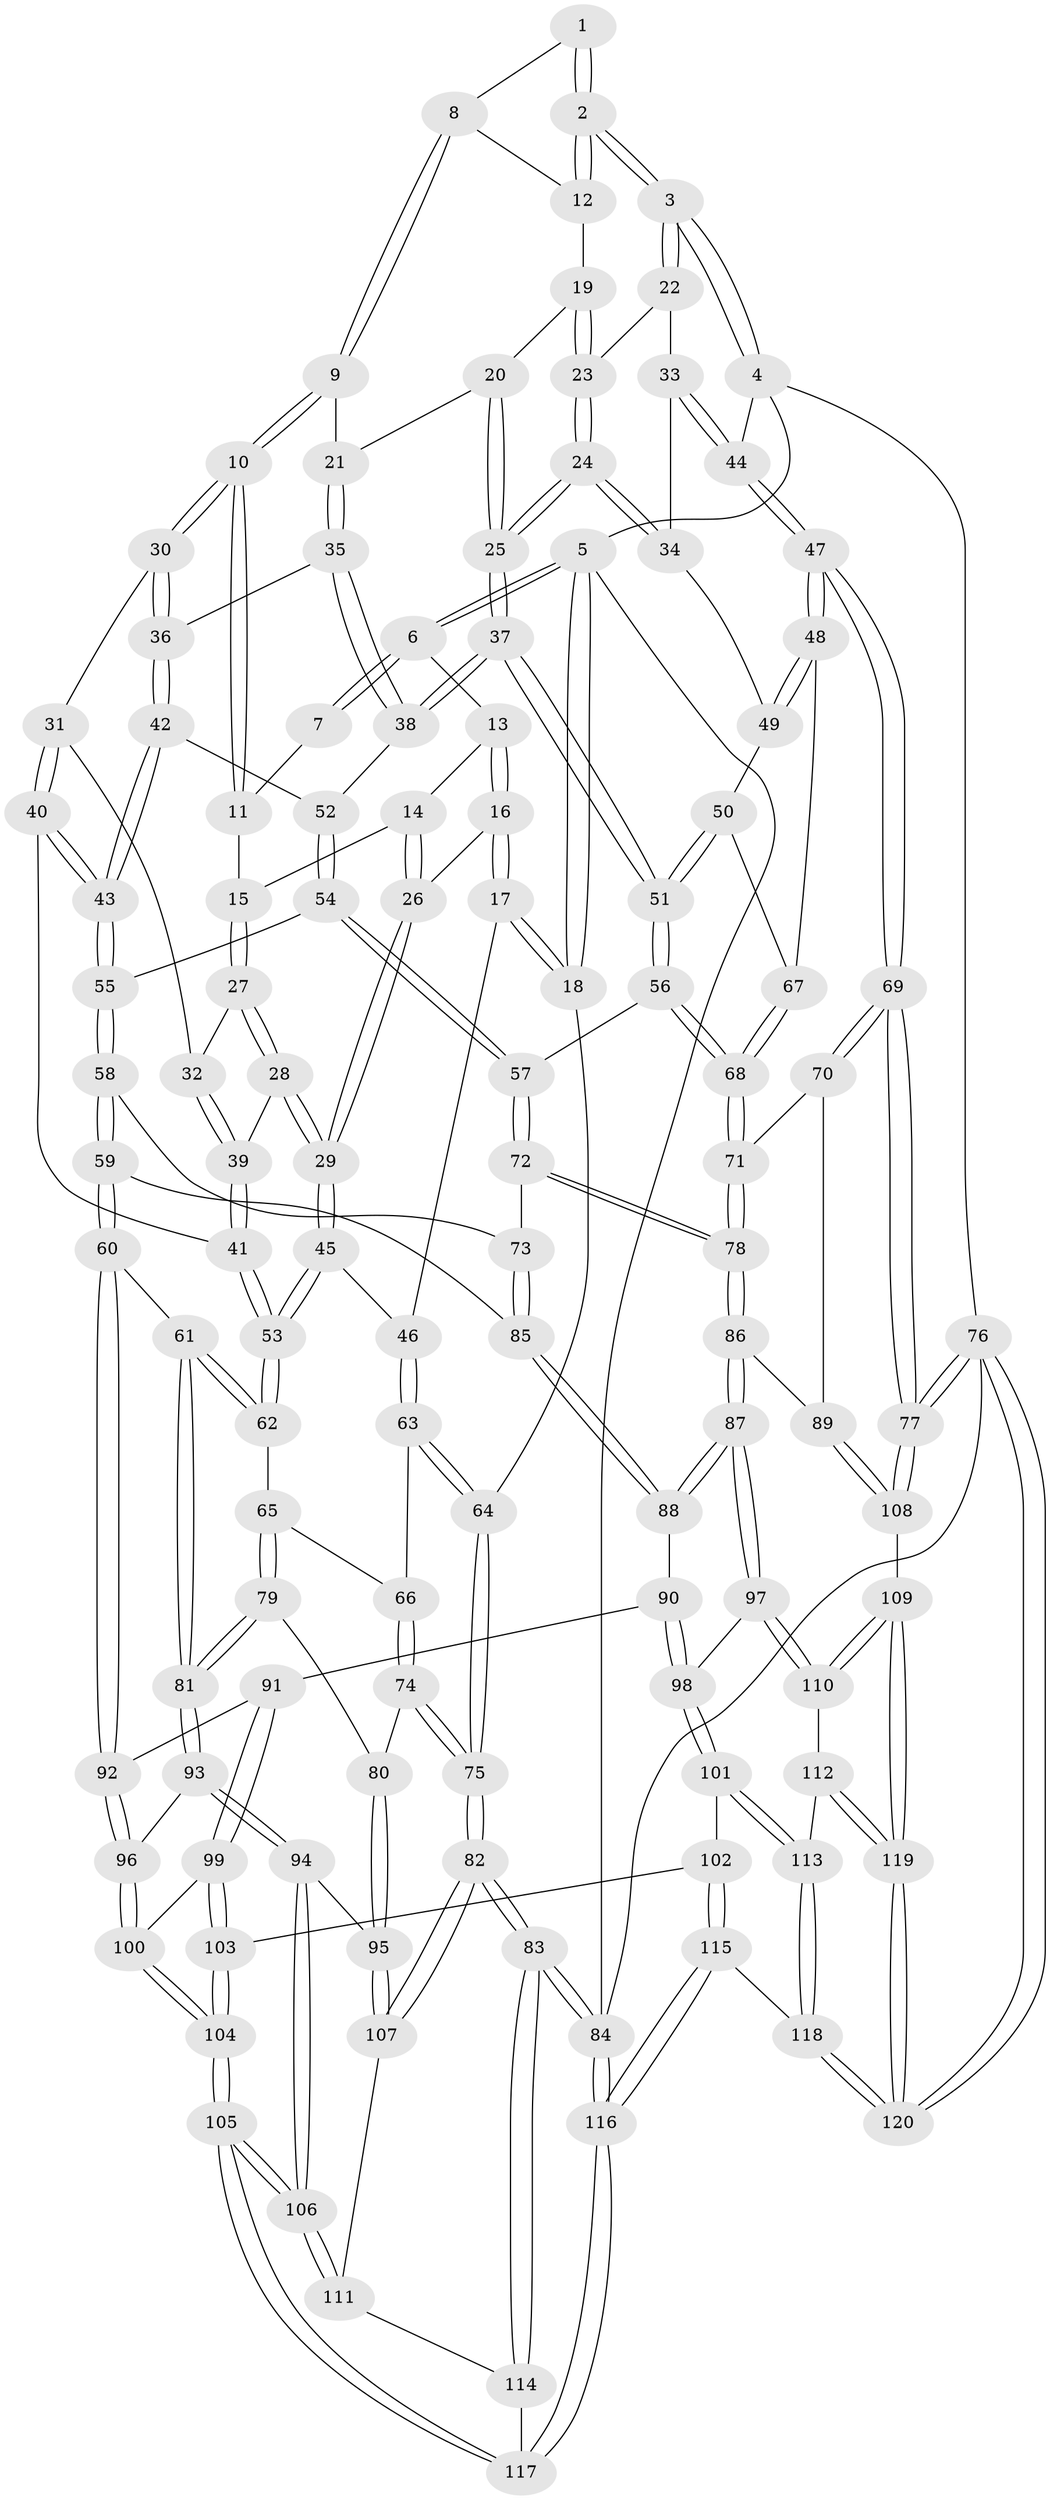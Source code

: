 // coarse degree distribution, {4: 0.2702702702702703, 3: 0.5675675675675675, 5: 0.08108108108108109, 6: 0.02702702702702703, 2: 0.05405405405405406}
// Generated by graph-tools (version 1.1) at 2025/54/03/04/25 22:54:32]
// undirected, 120 vertices, 297 edges
graph export_dot {
  node [color=gray90,style=filled];
  1 [pos="+0.632972987398616+0"];
  2 [pos="+1+0"];
  3 [pos="+1+0"];
  4 [pos="+1+0"];
  5 [pos="+0+0"];
  6 [pos="+0+0"];
  7 [pos="+0.4502714656318249+0"];
  8 [pos="+0.6346489946801347+0"];
  9 [pos="+0.6302536629877893+0.09751166678012282"];
  10 [pos="+0.4845842022000974+0.14970365633869018"];
  11 [pos="+0.44163525121572766+0"];
  12 [pos="+0.7801931059245659+0.08597227632188194"];
  13 [pos="+0.06196002345438621+0"];
  14 [pos="+0.2754123493249198+0.11276547962025953"];
  15 [pos="+0.2804903736849376+0.11427711839912845"];
  16 [pos="+0.09704363286044061+0.21352999951546017"];
  17 [pos="+0.04450728074916194+0.26815288382540137"];
  18 [pos="+0+0.27771852035211686"];
  19 [pos="+0.7692362784855696+0.11126088567689012"];
  20 [pos="+0.7571256119247515+0.11801677772453341"];
  21 [pos="+0.7062097627324855+0.14173088522664243"];
  22 [pos="+0.8858588725655093+0.15952743636605587"];
  23 [pos="+0.8823826519176526+0.16135735108224375"];
  24 [pos="+0.8653705333277206+0.27768058373721743"];
  25 [pos="+0.8613490955842907+0.2821265502451161"];
  26 [pos="+0.1894010673313562+0.20776329278507666"];
  27 [pos="+0.3676809320795175+0.1705596864954441"];
  28 [pos="+0.2756948935323343+0.30269274991939243"];
  29 [pos="+0.25172416470221604+0.31405370645235847"];
  30 [pos="+0.47498372800528477+0.1638948631064148"];
  31 [pos="+0.46839394443137017+0.16931235003200085"];
  32 [pos="+0.38659497222011346+0.17329416742649864"];
  33 [pos="+1+0.23336644798531056"];
  34 [pos="+0.9695864738931232+0.2628292149350474"];
  35 [pos="+0.7085545322405139+0.23951765415438894"];
  36 [pos="+0.6322443535988771+0.2774361863807095"];
  37 [pos="+0.8159328942831285+0.34100188701697715"];
  38 [pos="+0.770265506186507+0.30394331419421133"];
  39 [pos="+0.3635305953439862+0.326955871869954"];
  40 [pos="+0.4833181948270516+0.36182431425518113"];
  41 [pos="+0.4126317687798077+0.37613873566688455"];
  42 [pos="+0.608019860287343+0.32410703525143353"];
  43 [pos="+0.526651279997086+0.3938352698498133"];
  44 [pos="+1+0.13842431734206626"];
  45 [pos="+0.25071349494216216+0.31639452899132625"];
  46 [pos="+0.13810900551499677+0.3913304729371118"];
  47 [pos="+1+0.4581304274275133"];
  48 [pos="+1+0.4334510027172763"];
  49 [pos="+0.9722837159445312+0.3020130107189749"];
  50 [pos="+0.9015013488538478+0.4194087755534563"];
  51 [pos="+0.8247011045808338+0.39916953683841633"];
  52 [pos="+0.6584391209233933+0.3544895889407847"];
  53 [pos="+0.32999913618726057+0.4520359912264951"];
  54 [pos="+0.7086044976890167+0.4537921469985117"];
  55 [pos="+0.5491408058869535+0.4508865093433591"];
  56 [pos="+0.8089215613643974+0.41827305084002264"];
  57 [pos="+0.7665594708532263+0.4667332682939787"];
  58 [pos="+0.5188475441408691+0.5494033344082123"];
  59 [pos="+0.48126536047942686+0.6027302277155971"];
  60 [pos="+0.4690733287866161+0.6134108544056337"];
  61 [pos="+0.35853087328171107+0.5494404475874999"];
  62 [pos="+0.3133419790463582+0.5017362209479106"];
  63 [pos="+0.13620324775407017+0.44040046793354043"];
  64 [pos="+0+0.4389692182006708"];
  65 [pos="+0.19477551351927416+0.513871118142589"];
  66 [pos="+0.14939105649894835+0.47479147458567306"];
  67 [pos="+0.937726134757147+0.43336685693427873"];
  68 [pos="+0.9270720079732812+0.5880014439958343"];
  69 [pos="+1+0.6194920939566212"];
  70 [pos="+0.9854930511433204+0.6308193043251349"];
  71 [pos="+0.926846023091428+0.6105579519447664"];
  72 [pos="+0.7637760196611556+0.5786630600335467"];
  73 [pos="+0.7448373580683976+0.5854840834427141"];
  74 [pos="+0+0.6503170826858226"];
  75 [pos="+0+0.663137635660045"];
  76 [pos="+1+1"];
  77 [pos="+1+0.9382294608444937"];
  78 [pos="+0.8093917974945638+0.631717814049408"];
  79 [pos="+0.17141425668868437+0.6473078636002573"];
  80 [pos="+0.04354683047084556+0.6682615474836678"];
  81 [pos="+0.22634959350427258+0.715143258577802"];
  82 [pos="+0+1"];
  83 [pos="+0+1"];
  84 [pos="+0+1"];
  85 [pos="+0.6639370034957841+0.6528097649418451"];
  86 [pos="+0.808836934378164+0.6820309121167869"];
  87 [pos="+0.7045866334753818+0.8001975391040471"];
  88 [pos="+0.6516743921924593+0.7165246143712507"];
  89 [pos="+0.9068273035925655+0.7903759440698103"];
  90 [pos="+0.5089141994139531+0.7079952066889866"];
  91 [pos="+0.47071950361460135+0.6869979099464831"];
  92 [pos="+0.46412857019815046+0.6744570684538551"];
  93 [pos="+0.23536948201420343+0.7368135328566672"];
  94 [pos="+0.22065666921177027+0.7597779231030077"];
  95 [pos="+0.14164762348582638+0.8239955564933049"];
  96 [pos="+0.2978950434664142+0.7467559541341563"];
  97 [pos="+0.7021117172273602+0.8141906005873759"];
  98 [pos="+0.6210793650226072+0.8395752231014113"];
  99 [pos="+0.4611167224730393+0.7834309603107906"];
  100 [pos="+0.3481923296094216+0.8504691984037123"];
  101 [pos="+0.5938024182174594+0.871508792714211"];
  102 [pos="+0.5359258807334024+0.8921833154435204"];
  103 [pos="+0.4841595148099867+0.8693603268637758"];
  104 [pos="+0.34436187254582173+0.965845162361569"];
  105 [pos="+0.3378631328726073+0.9779285346744826"];
  106 [pos="+0.2808792761247582+0.9245123606808822"];
  107 [pos="+0.1388569042586628+0.828141102012527"];
  108 [pos="+0.9280084064269556+0.8469779088274123"];
  109 [pos="+0.8802041578133534+0.8760780457877275"];
  110 [pos="+0.7196960932729276+0.8346704972284075"];
  111 [pos="+0.18731066200503615+0.8922380437482135"];
  112 [pos="+0.7188744682115865+0.9207150721400849"];
  113 [pos="+0.6330961406122222+0.9557161464613845"];
  114 [pos="+0.16682347508619036+0.9576513041400644"];
  115 [pos="+0.517619905180095+1"];
  116 [pos="+0.37496616010709766+1"];
  117 [pos="+0.3375972514441507+0.9847032197552511"];
  118 [pos="+0.6001427037910628+1"];
  119 [pos="+0.7956147555595755+1"];
  120 [pos="+0.7851467413192258+1"];
  1 -- 2;
  1 -- 2;
  1 -- 8;
  2 -- 3;
  2 -- 3;
  2 -- 12;
  2 -- 12;
  3 -- 4;
  3 -- 4;
  3 -- 22;
  3 -- 22;
  4 -- 5;
  4 -- 44;
  4 -- 76;
  5 -- 6;
  5 -- 6;
  5 -- 18;
  5 -- 18;
  5 -- 84;
  6 -- 7;
  6 -- 7;
  6 -- 13;
  7 -- 11;
  8 -- 9;
  8 -- 9;
  8 -- 12;
  9 -- 10;
  9 -- 10;
  9 -- 21;
  10 -- 11;
  10 -- 11;
  10 -- 30;
  10 -- 30;
  11 -- 15;
  12 -- 19;
  13 -- 14;
  13 -- 16;
  13 -- 16;
  14 -- 15;
  14 -- 26;
  14 -- 26;
  15 -- 27;
  15 -- 27;
  16 -- 17;
  16 -- 17;
  16 -- 26;
  17 -- 18;
  17 -- 18;
  17 -- 46;
  18 -- 64;
  19 -- 20;
  19 -- 23;
  19 -- 23;
  20 -- 21;
  20 -- 25;
  20 -- 25;
  21 -- 35;
  21 -- 35;
  22 -- 23;
  22 -- 33;
  23 -- 24;
  23 -- 24;
  24 -- 25;
  24 -- 25;
  24 -- 34;
  24 -- 34;
  25 -- 37;
  25 -- 37;
  26 -- 29;
  26 -- 29;
  27 -- 28;
  27 -- 28;
  27 -- 32;
  28 -- 29;
  28 -- 29;
  28 -- 39;
  29 -- 45;
  29 -- 45;
  30 -- 31;
  30 -- 36;
  30 -- 36;
  31 -- 32;
  31 -- 40;
  31 -- 40;
  32 -- 39;
  32 -- 39;
  33 -- 34;
  33 -- 44;
  33 -- 44;
  34 -- 49;
  35 -- 36;
  35 -- 38;
  35 -- 38;
  36 -- 42;
  36 -- 42;
  37 -- 38;
  37 -- 38;
  37 -- 51;
  37 -- 51;
  38 -- 52;
  39 -- 41;
  39 -- 41;
  40 -- 41;
  40 -- 43;
  40 -- 43;
  41 -- 53;
  41 -- 53;
  42 -- 43;
  42 -- 43;
  42 -- 52;
  43 -- 55;
  43 -- 55;
  44 -- 47;
  44 -- 47;
  45 -- 46;
  45 -- 53;
  45 -- 53;
  46 -- 63;
  46 -- 63;
  47 -- 48;
  47 -- 48;
  47 -- 69;
  47 -- 69;
  48 -- 49;
  48 -- 49;
  48 -- 67;
  49 -- 50;
  50 -- 51;
  50 -- 51;
  50 -- 67;
  51 -- 56;
  51 -- 56;
  52 -- 54;
  52 -- 54;
  53 -- 62;
  53 -- 62;
  54 -- 55;
  54 -- 57;
  54 -- 57;
  55 -- 58;
  55 -- 58;
  56 -- 57;
  56 -- 68;
  56 -- 68;
  57 -- 72;
  57 -- 72;
  58 -- 59;
  58 -- 59;
  58 -- 73;
  59 -- 60;
  59 -- 60;
  59 -- 85;
  60 -- 61;
  60 -- 92;
  60 -- 92;
  61 -- 62;
  61 -- 62;
  61 -- 81;
  61 -- 81;
  62 -- 65;
  63 -- 64;
  63 -- 64;
  63 -- 66;
  64 -- 75;
  64 -- 75;
  65 -- 66;
  65 -- 79;
  65 -- 79;
  66 -- 74;
  66 -- 74;
  67 -- 68;
  67 -- 68;
  68 -- 71;
  68 -- 71;
  69 -- 70;
  69 -- 70;
  69 -- 77;
  69 -- 77;
  70 -- 71;
  70 -- 89;
  71 -- 78;
  71 -- 78;
  72 -- 73;
  72 -- 78;
  72 -- 78;
  73 -- 85;
  73 -- 85;
  74 -- 75;
  74 -- 75;
  74 -- 80;
  75 -- 82;
  75 -- 82;
  76 -- 77;
  76 -- 77;
  76 -- 120;
  76 -- 120;
  76 -- 84;
  77 -- 108;
  77 -- 108;
  78 -- 86;
  78 -- 86;
  79 -- 80;
  79 -- 81;
  79 -- 81;
  80 -- 95;
  80 -- 95;
  81 -- 93;
  81 -- 93;
  82 -- 83;
  82 -- 83;
  82 -- 107;
  82 -- 107;
  83 -- 84;
  83 -- 84;
  83 -- 114;
  83 -- 114;
  84 -- 116;
  84 -- 116;
  85 -- 88;
  85 -- 88;
  86 -- 87;
  86 -- 87;
  86 -- 89;
  87 -- 88;
  87 -- 88;
  87 -- 97;
  87 -- 97;
  88 -- 90;
  89 -- 108;
  89 -- 108;
  90 -- 91;
  90 -- 98;
  90 -- 98;
  91 -- 92;
  91 -- 99;
  91 -- 99;
  92 -- 96;
  92 -- 96;
  93 -- 94;
  93 -- 94;
  93 -- 96;
  94 -- 95;
  94 -- 106;
  94 -- 106;
  95 -- 107;
  95 -- 107;
  96 -- 100;
  96 -- 100;
  97 -- 98;
  97 -- 110;
  97 -- 110;
  98 -- 101;
  98 -- 101;
  99 -- 100;
  99 -- 103;
  99 -- 103;
  100 -- 104;
  100 -- 104;
  101 -- 102;
  101 -- 113;
  101 -- 113;
  102 -- 103;
  102 -- 115;
  102 -- 115;
  103 -- 104;
  103 -- 104;
  104 -- 105;
  104 -- 105;
  105 -- 106;
  105 -- 106;
  105 -- 117;
  105 -- 117;
  106 -- 111;
  106 -- 111;
  107 -- 111;
  108 -- 109;
  109 -- 110;
  109 -- 110;
  109 -- 119;
  109 -- 119;
  110 -- 112;
  111 -- 114;
  112 -- 113;
  112 -- 119;
  112 -- 119;
  113 -- 118;
  113 -- 118;
  114 -- 117;
  115 -- 116;
  115 -- 116;
  115 -- 118;
  116 -- 117;
  116 -- 117;
  118 -- 120;
  118 -- 120;
  119 -- 120;
  119 -- 120;
}
